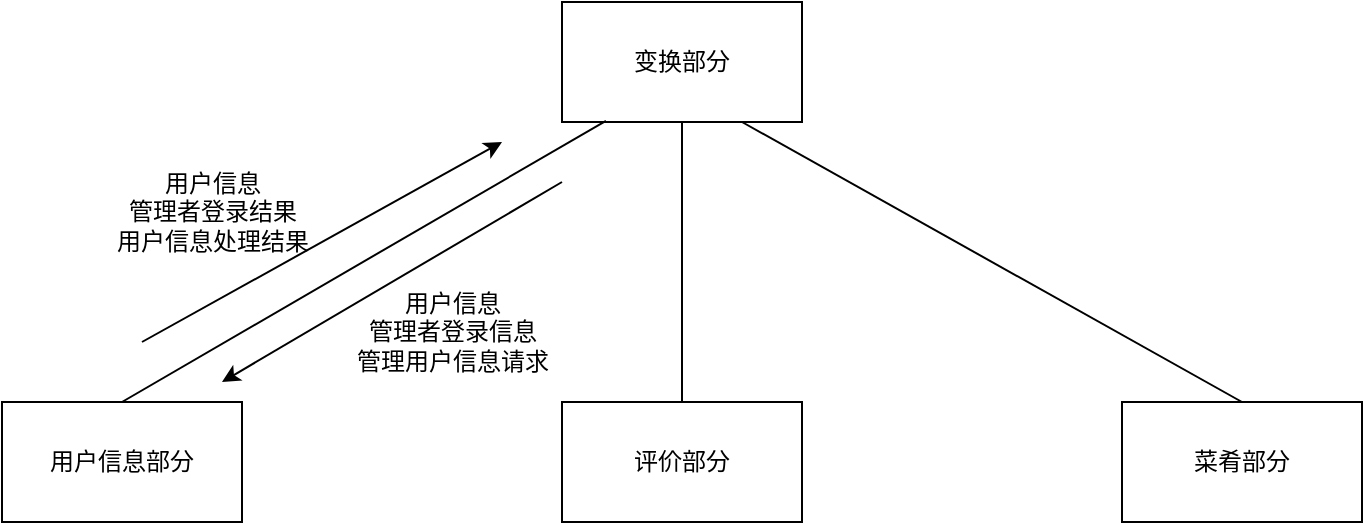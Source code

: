 <mxfile version="13.8.8" type="github">
  <diagram id="xQ0GNg7w2cfIxeX4pY6j" name="第 1 页">
    <mxGraphModel dx="1038" dy="548" grid="1" gridSize="10" guides="1" tooltips="1" connect="1" arrows="1" fold="1" page="1" pageScale="1" pageWidth="827" pageHeight="1169" math="0" shadow="0">
      <root>
        <mxCell id="0" />
        <mxCell id="1" parent="0" />
        <mxCell id="b7nhNeVvyb8K4W16nX_H-1" value="变换部分" style="rounded=0;whiteSpace=wrap;html=1;" vertex="1" parent="1">
          <mxGeometry x="360" y="190" width="120" height="60" as="geometry" />
        </mxCell>
        <mxCell id="b7nhNeVvyb8K4W16nX_H-3" value="用户信息部分&lt;span style=&quot;color: rgba(0 , 0 , 0 , 0) ; font-family: monospace ; font-size: 0px&quot;&gt;%3CmxGraphModel%3E%3Croot%3E%3CmxCell%20id%3D%220%22%2F%3E%3CmxCell%20id%3D%221%22%20parent%3D%220%22%2F%3E%3CmxCell%20id%3D%222%22%20value%3D%22%E5%8F%98%E6%8D%A2%E9%83%A8%E5%88%86%22%20style%3D%22rounded%3D0%3BwhiteSpace%3Dwrap%3Bhtml%3D1%3B%22%20vertex%3D%221%22%20parent%3D%221%22%3E%3CmxGeometry%20x%3D%22354%22%20y%3D%22190%22%20width%3D%22120%22%20height%3D%2260%22%20as%3D%22geometry%22%2F%3E%3C%2FmxCell%3E%3C%2Froot%3E%3C%2FmxGraphModel%3E&lt;/span&gt;" style="rounded=0;whiteSpace=wrap;html=1;" vertex="1" parent="1">
          <mxGeometry x="80" y="390" width="120" height="60" as="geometry" />
        </mxCell>
        <mxCell id="b7nhNeVvyb8K4W16nX_H-4" value="评价部分" style="rounded=0;whiteSpace=wrap;html=1;" vertex="1" parent="1">
          <mxGeometry x="360" y="390" width="120" height="60" as="geometry" />
        </mxCell>
        <mxCell id="b7nhNeVvyb8K4W16nX_H-5" value="菜肴部分" style="rounded=0;whiteSpace=wrap;html=1;" vertex="1" parent="1">
          <mxGeometry x="640" y="390" width="120" height="60" as="geometry" />
        </mxCell>
        <mxCell id="b7nhNeVvyb8K4W16nX_H-6" value="" style="endArrow=none;html=1;exitX=0.5;exitY=0;exitDx=0;exitDy=0;entryX=0.183;entryY=0.99;entryDx=0;entryDy=0;entryPerimeter=0;" edge="1" parent="1" source="b7nhNeVvyb8K4W16nX_H-3" target="b7nhNeVvyb8K4W16nX_H-1">
          <mxGeometry width="50" height="50" relative="1" as="geometry">
            <mxPoint x="150" y="360" as="sourcePoint" />
            <mxPoint x="200" y="310" as="targetPoint" />
          </mxGeometry>
        </mxCell>
        <mxCell id="b7nhNeVvyb8K4W16nX_H-7" value="" style="endArrow=none;html=1;exitX=0.5;exitY=0;exitDx=0;exitDy=0;entryX=0.5;entryY=1;entryDx=0;entryDy=0;" edge="1" parent="1" source="b7nhNeVvyb8K4W16nX_H-4" target="b7nhNeVvyb8K4W16nX_H-1">
          <mxGeometry width="50" height="50" relative="1" as="geometry">
            <mxPoint x="150" y="400" as="sourcePoint" />
            <mxPoint x="391.96" y="259.4" as="targetPoint" />
          </mxGeometry>
        </mxCell>
        <mxCell id="b7nhNeVvyb8K4W16nX_H-8" value="" style="endArrow=none;html=1;entryX=0.75;entryY=1;entryDx=0;entryDy=0;exitX=0.5;exitY=0;exitDx=0;exitDy=0;" edge="1" parent="1" source="b7nhNeVvyb8K4W16nX_H-5" target="b7nhNeVvyb8K4W16nX_H-1">
          <mxGeometry width="50" height="50" relative="1" as="geometry">
            <mxPoint x="430" y="360" as="sourcePoint" />
            <mxPoint x="401.96" y="269.4" as="targetPoint" />
          </mxGeometry>
        </mxCell>
        <mxCell id="b7nhNeVvyb8K4W16nX_H-9" value="" style="endArrow=classic;html=1;" edge="1" parent="1">
          <mxGeometry width="50" height="50" relative="1" as="geometry">
            <mxPoint x="150" y="360" as="sourcePoint" />
            <mxPoint x="330" y="260" as="targetPoint" />
          </mxGeometry>
        </mxCell>
        <mxCell id="b7nhNeVvyb8K4W16nX_H-10" value="用户信息&lt;br&gt;管理者登录结果&lt;br&gt;用户信息处理结果" style="text;html=1;align=center;verticalAlign=middle;resizable=0;points=[];autosize=1;" vertex="1" parent="1">
          <mxGeometry x="130" y="270" width="110" height="50" as="geometry" />
        </mxCell>
        <mxCell id="b7nhNeVvyb8K4W16nX_H-11" value="" style="endArrow=classic;html=1;" edge="1" parent="1">
          <mxGeometry width="50" height="50" relative="1" as="geometry">
            <mxPoint x="360" y="280" as="sourcePoint" />
            <mxPoint x="190" y="380" as="targetPoint" />
          </mxGeometry>
        </mxCell>
        <mxCell id="b7nhNeVvyb8K4W16nX_H-12" value="用户信息&lt;br&gt;管理者登录信息&lt;br&gt;管理用户信息请求" style="text;html=1;align=center;verticalAlign=middle;resizable=0;points=[];autosize=1;" vertex="1" parent="1">
          <mxGeometry x="250" y="330" width="110" height="50" as="geometry" />
        </mxCell>
      </root>
    </mxGraphModel>
  </diagram>
</mxfile>
